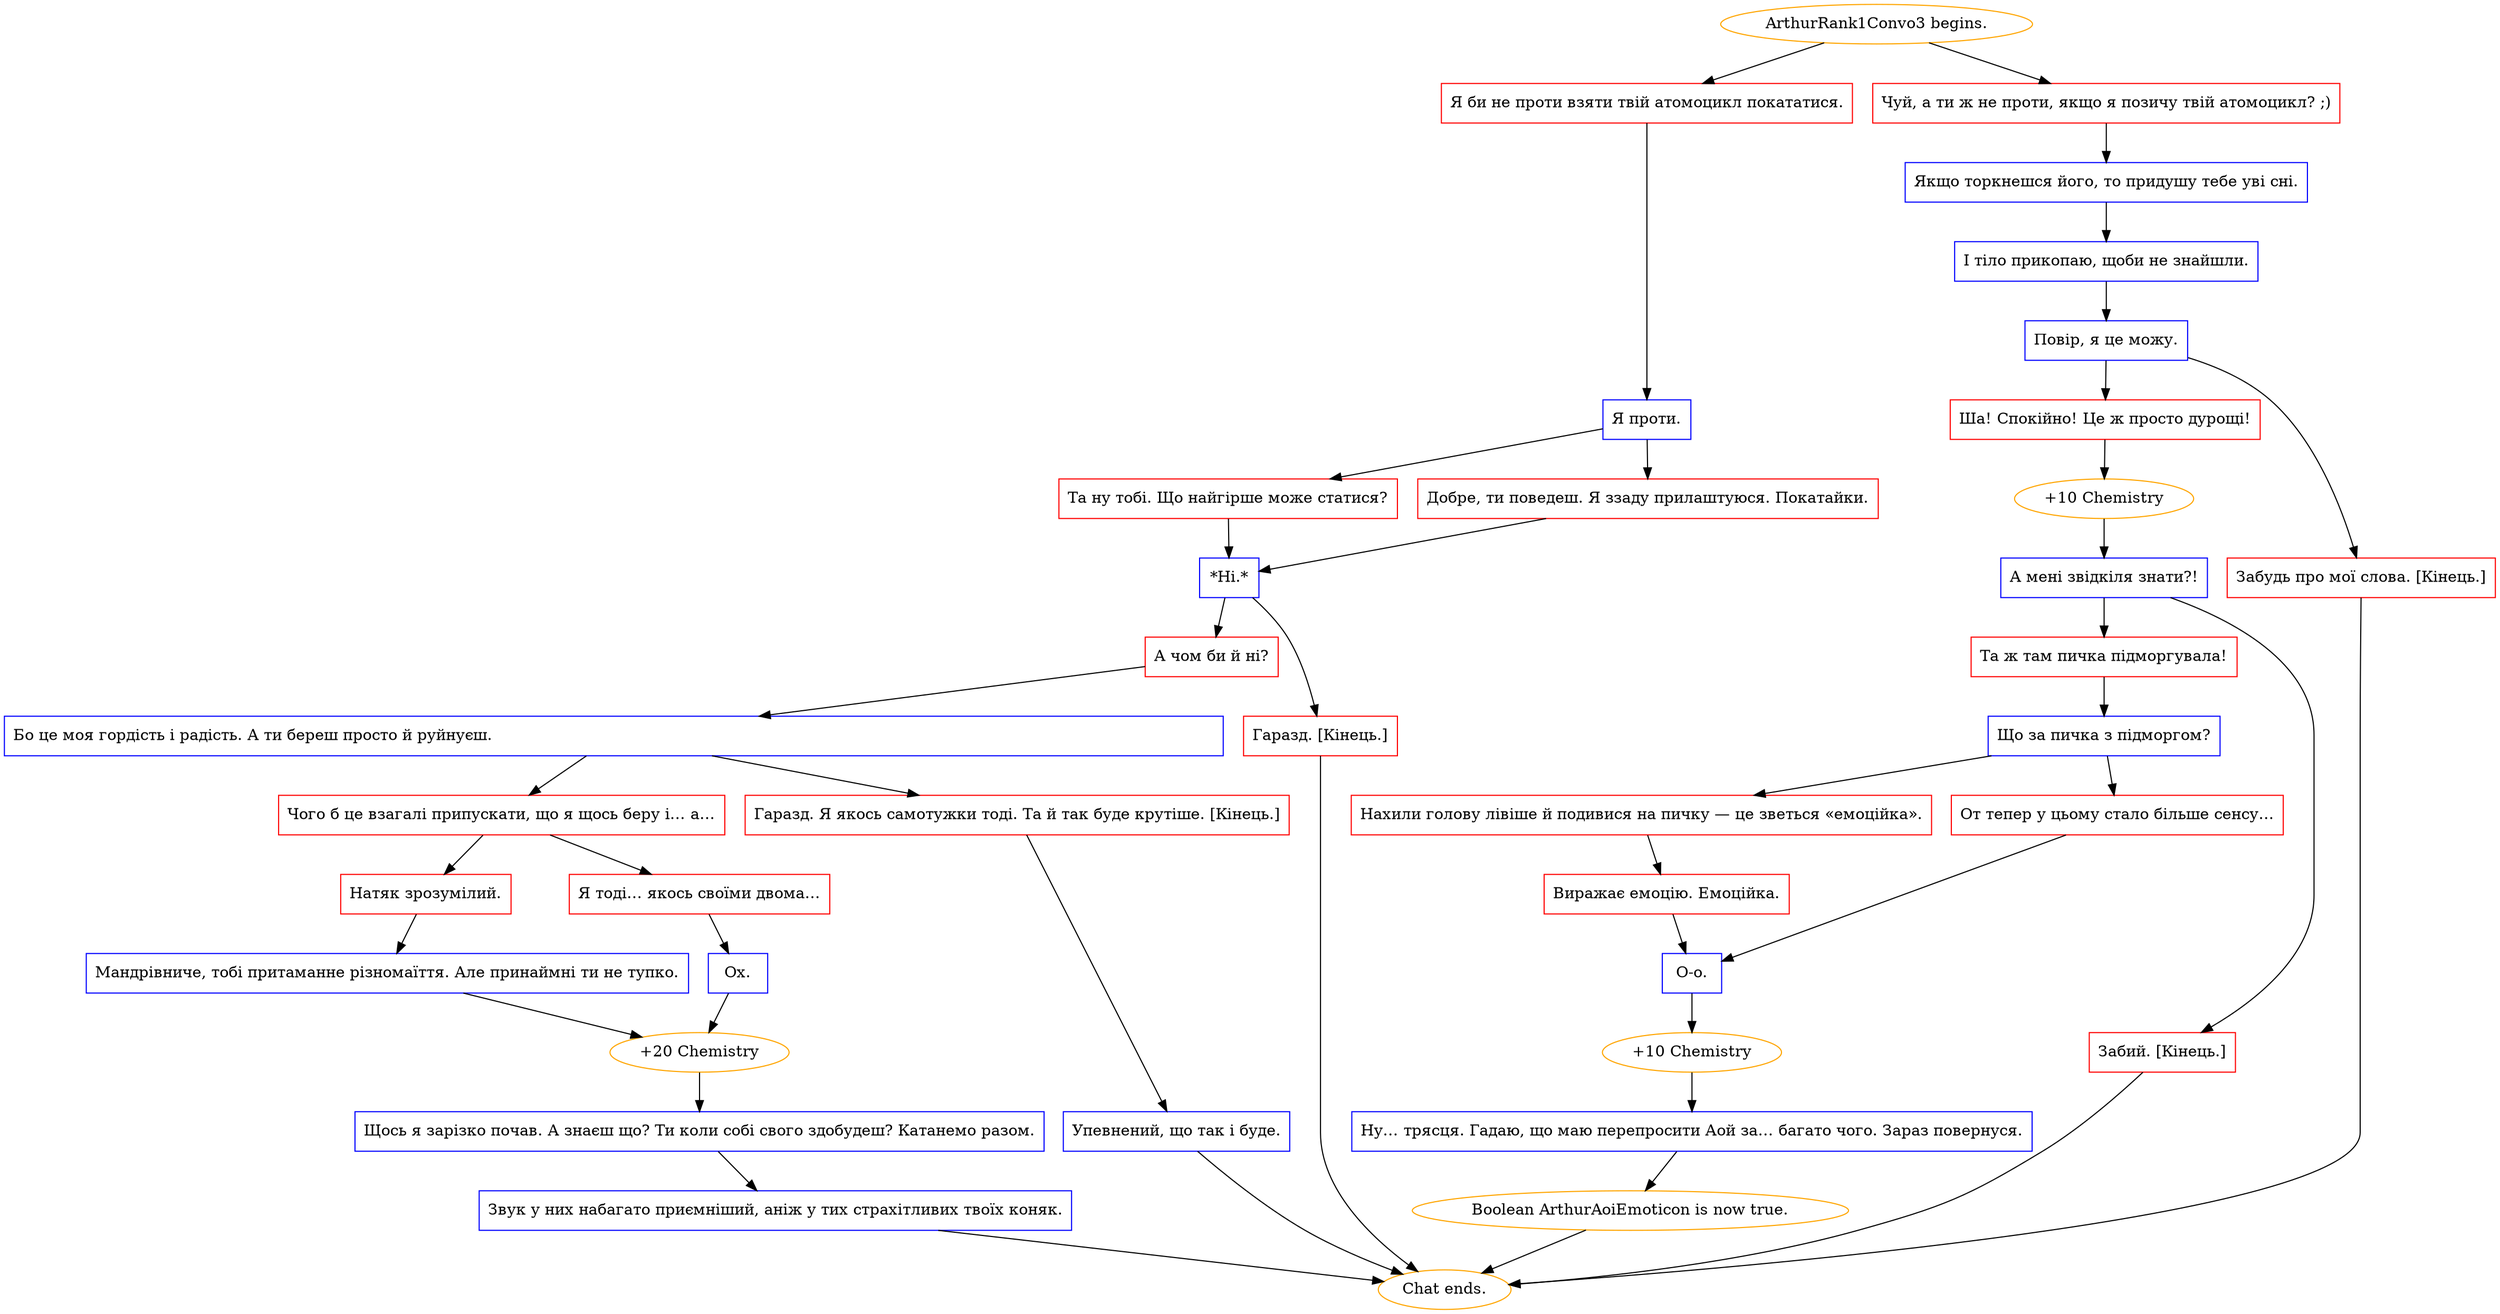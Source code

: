 digraph {
	"ArthurRank1Convo3 begins." [color=orange];
		"ArthurRank1Convo3 begins." -> j112756020;
		"ArthurRank1Convo3 begins." -> j161371414;
	j112756020 [label="Я би не проти взяти твій атомоцикл покататися.",shape=box,color=red];
		j112756020 -> j1756165367;
	j161371414 [label="Чуй, а ти ж не проти, якщо я позичу твій атомоцикл? ;)",shape=box,color=red];
		j161371414 -> j1701883805;
	j1756165367 [label="Я проти.",shape=box,color=blue];
		j1756165367 -> j577285432;
		j1756165367 -> j646573357;
	j1701883805 [label="Якщо торкнешся його, то придушу тебе уві сні.",shape=box,color=blue];
		j1701883805 -> j4001914337;
	j577285432 [label="Та ну тобі. Що найгірше може статися?",shape=box,color=red];
		j577285432 -> j903515860;
	j646573357 [label="Добре, ти поведеш. Я ззаду прилаштуюся. Покатайки.",shape=box,color=red];
		j646573357 -> j903515860;
	j4001914337 [label="І тіло прикопаю, щоби не знайшли.",shape=box,color=blue];
		j4001914337 -> j4009395692;
	j903515860 [label="*Ні.*",shape=box,color=blue];
		j903515860 -> j2576766496;
		j903515860 -> j4181248015;
	j4009395692 [label="Повір, я це можу.",shape=box,color=blue];
		j4009395692 -> j1261874842;
		j4009395692 -> j2442784597;
	j2576766496 [label="А чом би й ні?",shape=box,color=red];
		j2576766496 -> j2034762616;
	j4181248015 [label="Гаразд. [Кінець.]",shape=box,color=red];
		j4181248015 -> "Chat ends.";
	j1261874842 [label="Ша! Спокійно! Це ж просто дурощі!",shape=box,color=red];
		j1261874842 -> j1102207491;
	j2442784597 [label="Забудь про мої слова. [Кінець.]",shape=box,color=red];
		j2442784597 -> "Chat ends.";
	j2034762616 [label="Бо це моя гордість і радість. А ти береш просто й руйнуєш.                                                                                                                                                  ",shape=box,color=blue];
		j2034762616 -> j746905194;
		j2034762616 -> j577411297;
	"Chat ends." [color=orange];
	j1102207491 [label="+10 Chemistry",color=orange];
		j1102207491 -> j1997449568;
	j746905194 [label="Чого б це взагалі припускати, що я щось беру і… а…",shape=box,color=red];
		j746905194 -> j403629947;
		j746905194 -> j3023035374;
	j577411297 [label="Гаразд. Я якось самотужки тоді. Та й так буде крутіше. [Кінець.]",shape=box,color=red];
		j577411297 -> j663978080;
	j1997449568 [label="А мені звідкіля знати?!",shape=box,color=blue];
		j1997449568 -> j878347452;
		j1997449568 -> j3536569034;
	j403629947 [label="Натяк зрозумілий.",shape=box,color=red];
		j403629947 -> j4161262602;
	j3023035374 [label="Я тоді… якось своїми двома…",shape=box,color=red];
		j3023035374 -> j1912053465;
	j663978080 [label="Упевнений, що так і буде.",shape=box,color=blue];
		j663978080 -> "Chat ends.";
	j878347452 [label="Та ж там пичка підморгувала!",shape=box,color=red];
		j878347452 -> j2741408792;
	j3536569034 [label="Забий. [Кінець.]",shape=box,color=red];
		j3536569034 -> "Chat ends.";
	j4161262602 [label="Мандрівниче, тобі притаманне різномаїття. Але принаймні ти не тупко.",shape=box,color=blue];
		j4161262602 -> j3910324870;
	j1912053465 [label="Ох.",shape=box,color=blue];
		j1912053465 -> j3910324870;
	j2741408792 [label="Що за пичка з підморгом?",shape=box,color=blue];
		j2741408792 -> j2324509150;
		j2741408792 -> j582043421;
	j3910324870 [label="+20 Chemistry",color=orange];
		j3910324870 -> j1102158877;
	j2324509150 [label="Нахили голову лівіше й подивися на пичку — це зветься «емоційка».",shape=box,color=red];
		j2324509150 -> j3157547943;
	j582043421 [label="От тепер у цьому стало більше сенсу…",shape=box,color=red];
		j582043421 -> j906791064;
	j1102158877 [label="Щось я зарізко почав. А знаєш що? Ти коли собі свого здобудеш? Катанемо разом.",shape=box,color=blue];
		j1102158877 -> j665915636;
	j3157547943 [label="Виражає емоцію. Емоційка.",shape=box,color=red];
		j3157547943 -> j906791064;
	j906791064 [label="О-о.",shape=box,color=blue];
		j906791064 -> j845192041;
	j665915636 [label="Звук у них набагато приємніший, аніж у тих страхітливих твоїх коняк.",shape=box,color=blue];
		j665915636 -> "Chat ends.";
	j845192041 [label="+10 Chemistry",color=orange];
		j845192041 -> j1734084426;
	j1734084426 [label="Ну… трясця. Гадаю, що маю перепросити Аой за… багато чого. Зараз повернуся.",shape=box,color=blue];
		j1734084426 -> j538271006;
	j538271006 [label="Boolean ArthurAoiEmoticon is now true.",color=orange];
		j538271006 -> "Chat ends.";
}